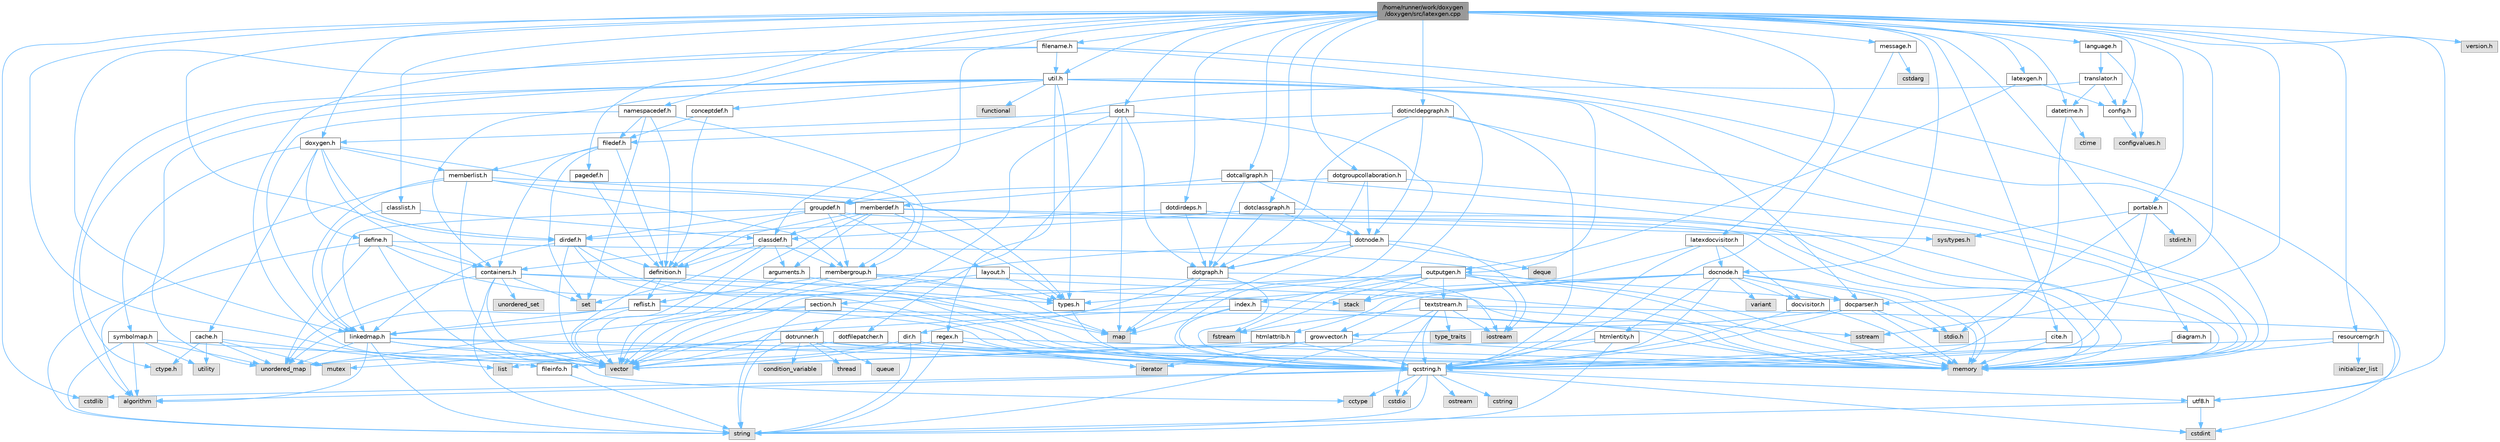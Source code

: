 digraph "/home/runner/work/doxygen/doxygen/src/latexgen.cpp"
{
 // INTERACTIVE_SVG=YES
 // LATEX_PDF_SIZE
  bgcolor="transparent";
  edge [fontname=Helvetica,fontsize=10,labelfontname=Helvetica,labelfontsize=10];
  node [fontname=Helvetica,fontsize=10,shape=box,height=0.2,width=0.4];
  Node1 [label="/home/runner/work/doxygen\l/doxygen/src/latexgen.cpp",height=0.2,width=0.4,color="gray40", fillcolor="grey60", style="filled", fontcolor="black",tooltip=" "];
  Node1 -> Node2 [color="steelblue1",style="solid"];
  Node2 [label="cstdlib",height=0.2,width=0.4,color="grey60", fillcolor="#E0E0E0", style="filled",tooltip=" "];
  Node1 -> Node3 [color="steelblue1",style="solid"];
  Node3 [label="sstream",height=0.2,width=0.4,color="grey60", fillcolor="#E0E0E0", style="filled",tooltip=" "];
  Node1 -> Node4 [color="steelblue1",style="solid"];
  Node4 [label="latexgen.h",height=0.2,width=0.4,color="grey40", fillcolor="white", style="filled",URL="$d6/d9c/latexgen_8h.html",tooltip=" "];
  Node4 -> Node5 [color="steelblue1",style="solid"];
  Node5 [label="config.h",height=0.2,width=0.4,color="grey40", fillcolor="white", style="filled",URL="$db/d16/config_8h.html",tooltip=" "];
  Node5 -> Node6 [color="steelblue1",style="solid"];
  Node6 [label="configvalues.h",height=0.2,width=0.4,color="grey60", fillcolor="#E0E0E0", style="filled",tooltip=" "];
  Node4 -> Node7 [color="steelblue1",style="solid"];
  Node7 [label="outputgen.h",height=0.2,width=0.4,color="grey40", fillcolor="white", style="filled",URL="$df/d06/outputgen_8h.html",tooltip=" "];
  Node7 -> Node8 [color="steelblue1",style="solid"];
  Node8 [label="memory",height=0.2,width=0.4,color="grey60", fillcolor="#E0E0E0", style="filled",tooltip=" "];
  Node7 -> Node9 [color="steelblue1",style="solid"];
  Node9 [label="stack",height=0.2,width=0.4,color="grey60", fillcolor="#E0E0E0", style="filled",tooltip=" "];
  Node7 -> Node10 [color="steelblue1",style="solid"];
  Node10 [label="iostream",height=0.2,width=0.4,color="grey60", fillcolor="#E0E0E0", style="filled",tooltip=" "];
  Node7 -> Node11 [color="steelblue1",style="solid"];
  Node11 [label="fstream",height=0.2,width=0.4,color="grey60", fillcolor="#E0E0E0", style="filled",tooltip=" "];
  Node7 -> Node12 [color="steelblue1",style="solid"];
  Node12 [label="types.h",height=0.2,width=0.4,color="grey40", fillcolor="white", style="filled",URL="$d9/d49/types_8h.html",tooltip="This file contains a number of basic enums and types."];
  Node12 -> Node13 [color="steelblue1",style="solid"];
  Node13 [label="qcstring.h",height=0.2,width=0.4,color="grey40", fillcolor="white", style="filled",URL="$d7/d5c/qcstring_8h.html",tooltip=" "];
  Node13 -> Node14 [color="steelblue1",style="solid"];
  Node14 [label="string",height=0.2,width=0.4,color="grey60", fillcolor="#E0E0E0", style="filled",tooltip=" "];
  Node13 -> Node15 [color="steelblue1",style="solid"];
  Node15 [label="algorithm",height=0.2,width=0.4,color="grey60", fillcolor="#E0E0E0", style="filled",tooltip=" "];
  Node13 -> Node16 [color="steelblue1",style="solid"];
  Node16 [label="cctype",height=0.2,width=0.4,color="grey60", fillcolor="#E0E0E0", style="filled",tooltip=" "];
  Node13 -> Node17 [color="steelblue1",style="solid"];
  Node17 [label="cstring",height=0.2,width=0.4,color="grey60", fillcolor="#E0E0E0", style="filled",tooltip=" "];
  Node13 -> Node18 [color="steelblue1",style="solid"];
  Node18 [label="cstdio",height=0.2,width=0.4,color="grey60", fillcolor="#E0E0E0", style="filled",tooltip=" "];
  Node13 -> Node2 [color="steelblue1",style="solid"];
  Node13 -> Node19 [color="steelblue1",style="solid"];
  Node19 [label="cstdint",height=0.2,width=0.4,color="grey60", fillcolor="#E0E0E0", style="filled",tooltip=" "];
  Node13 -> Node20 [color="steelblue1",style="solid"];
  Node20 [label="ostream",height=0.2,width=0.4,color="grey60", fillcolor="#E0E0E0", style="filled",tooltip=" "];
  Node13 -> Node21 [color="steelblue1",style="solid"];
  Node21 [label="utf8.h",height=0.2,width=0.4,color="grey40", fillcolor="white", style="filled",URL="$db/d7c/utf8_8h.html",tooltip="Various UTF8 related helper functions."];
  Node21 -> Node19 [color="steelblue1",style="solid"];
  Node21 -> Node14 [color="steelblue1",style="solid"];
  Node7 -> Node22 [color="steelblue1",style="solid"];
  Node22 [label="index.h",height=0.2,width=0.4,color="grey40", fillcolor="white", style="filled",URL="$d1/db5/index_8h.html",tooltip=" "];
  Node22 -> Node8 [color="steelblue1",style="solid"];
  Node22 -> Node23 [color="steelblue1",style="solid"];
  Node23 [label="vector",height=0.2,width=0.4,color="grey60", fillcolor="#E0E0E0", style="filled",tooltip=" "];
  Node22 -> Node24 [color="steelblue1",style="solid"];
  Node24 [label="map",height=0.2,width=0.4,color="grey60", fillcolor="#E0E0E0", style="filled",tooltip=" "];
  Node22 -> Node13 [color="steelblue1",style="solid"];
  Node7 -> Node25 [color="steelblue1",style="solid"];
  Node25 [label="section.h",height=0.2,width=0.4,color="grey40", fillcolor="white", style="filled",URL="$d1/d2a/section_8h.html",tooltip=" "];
  Node25 -> Node14 [color="steelblue1",style="solid"];
  Node25 -> Node26 [color="steelblue1",style="solid"];
  Node26 [label="unordered_map",height=0.2,width=0.4,color="grey60", fillcolor="#E0E0E0", style="filled",tooltip=" "];
  Node25 -> Node13 [color="steelblue1",style="solid"];
  Node25 -> Node27 [color="steelblue1",style="solid"];
  Node27 [label="linkedmap.h",height=0.2,width=0.4,color="grey40", fillcolor="white", style="filled",URL="$da/de1/linkedmap_8h.html",tooltip=" "];
  Node27 -> Node26 [color="steelblue1",style="solid"];
  Node27 -> Node23 [color="steelblue1",style="solid"];
  Node27 -> Node8 [color="steelblue1",style="solid"];
  Node27 -> Node14 [color="steelblue1",style="solid"];
  Node27 -> Node15 [color="steelblue1",style="solid"];
  Node27 -> Node16 [color="steelblue1",style="solid"];
  Node27 -> Node13 [color="steelblue1",style="solid"];
  Node7 -> Node28 [color="steelblue1",style="solid"];
  Node28 [label="textstream.h",height=0.2,width=0.4,color="grey40", fillcolor="white", style="filled",URL="$d4/d7d/textstream_8h.html",tooltip=" "];
  Node28 -> Node14 [color="steelblue1",style="solid"];
  Node28 -> Node10 [color="steelblue1",style="solid"];
  Node28 -> Node3 [color="steelblue1",style="solid"];
  Node28 -> Node19 [color="steelblue1",style="solid"];
  Node28 -> Node18 [color="steelblue1",style="solid"];
  Node28 -> Node11 [color="steelblue1",style="solid"];
  Node28 -> Node29 [color="steelblue1",style="solid"];
  Node29 [label="type_traits",height=0.2,width=0.4,color="grey60", fillcolor="#E0E0E0", style="filled",tooltip=" "];
  Node28 -> Node13 [color="steelblue1",style="solid"];
  Node7 -> Node30 [color="steelblue1",style="solid"];
  Node30 [label="docparser.h",height=0.2,width=0.4,color="grey40", fillcolor="white", style="filled",URL="$de/d9c/docparser_8h.html",tooltip=" "];
  Node30 -> Node31 [color="steelblue1",style="solid"];
  Node31 [label="stdio.h",height=0.2,width=0.4,color="grey60", fillcolor="#E0E0E0", style="filled",tooltip=" "];
  Node30 -> Node8 [color="steelblue1",style="solid"];
  Node30 -> Node13 [color="steelblue1",style="solid"];
  Node30 -> Node32 [color="steelblue1",style="solid"];
  Node32 [label="growvector.h",height=0.2,width=0.4,color="grey40", fillcolor="white", style="filled",URL="$d7/d50/growvector_8h.html",tooltip=" "];
  Node32 -> Node23 [color="steelblue1",style="solid"];
  Node32 -> Node8 [color="steelblue1",style="solid"];
  Node32 -> Node33 [color="steelblue1",style="solid"];
  Node33 [label="iterator",height=0.2,width=0.4,color="grey60", fillcolor="#E0E0E0", style="filled",tooltip=" "];
  Node1 -> Node5 [color="steelblue1",style="solid"];
  Node1 -> Node34 [color="steelblue1",style="solid"];
  Node34 [label="message.h",height=0.2,width=0.4,color="grey40", fillcolor="white", style="filled",URL="$d2/d0d/message_8h.html",tooltip=" "];
  Node34 -> Node35 [color="steelblue1",style="solid"];
  Node35 [label="cstdarg",height=0.2,width=0.4,color="grey60", fillcolor="#E0E0E0", style="filled",tooltip=" "];
  Node34 -> Node13 [color="steelblue1",style="solid"];
  Node1 -> Node36 [color="steelblue1",style="solid"];
  Node36 [label="doxygen.h",height=0.2,width=0.4,color="grey40", fillcolor="white", style="filled",URL="$d1/da1/doxygen_8h.html",tooltip=" "];
  Node36 -> Node37 [color="steelblue1",style="solid"];
  Node37 [label="containers.h",height=0.2,width=0.4,color="grey40", fillcolor="white", style="filled",URL="$d5/d75/containers_8h.html",tooltip=" "];
  Node37 -> Node23 [color="steelblue1",style="solid"];
  Node37 -> Node14 [color="steelblue1",style="solid"];
  Node37 -> Node38 [color="steelblue1",style="solid"];
  Node38 [label="set",height=0.2,width=0.4,color="grey60", fillcolor="#E0E0E0", style="filled",tooltip=" "];
  Node37 -> Node24 [color="steelblue1",style="solid"];
  Node37 -> Node39 [color="steelblue1",style="solid"];
  Node39 [label="unordered_set",height=0.2,width=0.4,color="grey60", fillcolor="#E0E0E0", style="filled",tooltip=" "];
  Node37 -> Node26 [color="steelblue1",style="solid"];
  Node37 -> Node9 [color="steelblue1",style="solid"];
  Node36 -> Node40 [color="steelblue1",style="solid"];
  Node40 [label="membergroup.h",height=0.2,width=0.4,color="grey40", fillcolor="white", style="filled",URL="$d9/d11/membergroup_8h.html",tooltip=" "];
  Node40 -> Node23 [color="steelblue1",style="solid"];
  Node40 -> Node24 [color="steelblue1",style="solid"];
  Node40 -> Node8 [color="steelblue1",style="solid"];
  Node40 -> Node12 [color="steelblue1",style="solid"];
  Node40 -> Node41 [color="steelblue1",style="solid"];
  Node41 [label="reflist.h",height=0.2,width=0.4,color="grey40", fillcolor="white", style="filled",URL="$d1/d02/reflist_8h.html",tooltip=" "];
  Node41 -> Node23 [color="steelblue1",style="solid"];
  Node41 -> Node26 [color="steelblue1",style="solid"];
  Node41 -> Node8 [color="steelblue1",style="solid"];
  Node41 -> Node13 [color="steelblue1",style="solid"];
  Node41 -> Node27 [color="steelblue1",style="solid"];
  Node36 -> Node42 [color="steelblue1",style="solid"];
  Node42 [label="dirdef.h",height=0.2,width=0.4,color="grey40", fillcolor="white", style="filled",URL="$d6/d15/dirdef_8h.html",tooltip=" "];
  Node42 -> Node23 [color="steelblue1",style="solid"];
  Node42 -> Node24 [color="steelblue1",style="solid"];
  Node42 -> Node13 [color="steelblue1",style="solid"];
  Node42 -> Node27 [color="steelblue1",style="solid"];
  Node42 -> Node43 [color="steelblue1",style="solid"];
  Node43 [label="definition.h",height=0.2,width=0.4,color="grey40", fillcolor="white", style="filled",URL="$df/da1/definition_8h.html",tooltip=" "];
  Node43 -> Node23 [color="steelblue1",style="solid"];
  Node43 -> Node12 [color="steelblue1",style="solid"];
  Node43 -> Node41 [color="steelblue1",style="solid"];
  Node36 -> Node44 [color="steelblue1",style="solid"];
  Node44 [label="memberlist.h",height=0.2,width=0.4,color="grey40", fillcolor="white", style="filled",URL="$dd/d78/memberlist_8h.html",tooltip=" "];
  Node44 -> Node23 [color="steelblue1",style="solid"];
  Node44 -> Node15 [color="steelblue1",style="solid"];
  Node44 -> Node45 [color="steelblue1",style="solid"];
  Node45 [label="memberdef.h",height=0.2,width=0.4,color="grey40", fillcolor="white", style="filled",URL="$d4/d46/memberdef_8h.html",tooltip=" "];
  Node45 -> Node23 [color="steelblue1",style="solid"];
  Node45 -> Node8 [color="steelblue1",style="solid"];
  Node45 -> Node46 [color="steelblue1",style="solid"];
  Node46 [label="sys/types.h",height=0.2,width=0.4,color="grey60", fillcolor="#E0E0E0", style="filled",tooltip=" "];
  Node45 -> Node12 [color="steelblue1",style="solid"];
  Node45 -> Node43 [color="steelblue1",style="solid"];
  Node45 -> Node47 [color="steelblue1",style="solid"];
  Node47 [label="arguments.h",height=0.2,width=0.4,color="grey40", fillcolor="white", style="filled",URL="$df/d9b/arguments_8h.html",tooltip=" "];
  Node47 -> Node23 [color="steelblue1",style="solid"];
  Node47 -> Node13 [color="steelblue1",style="solid"];
  Node45 -> Node48 [color="steelblue1",style="solid"];
  Node48 [label="classdef.h",height=0.2,width=0.4,color="grey40", fillcolor="white", style="filled",URL="$d1/da6/classdef_8h.html",tooltip=" "];
  Node48 -> Node23 [color="steelblue1",style="solid"];
  Node48 -> Node38 [color="steelblue1",style="solid"];
  Node48 -> Node37 [color="steelblue1",style="solid"];
  Node48 -> Node43 [color="steelblue1",style="solid"];
  Node48 -> Node47 [color="steelblue1",style="solid"];
  Node48 -> Node40 [color="steelblue1",style="solid"];
  Node44 -> Node27 [color="steelblue1",style="solid"];
  Node44 -> Node12 [color="steelblue1",style="solid"];
  Node44 -> Node40 [color="steelblue1",style="solid"];
  Node36 -> Node49 [color="steelblue1",style="solid"];
  Node49 [label="define.h",height=0.2,width=0.4,color="grey40", fillcolor="white", style="filled",URL="$df/d67/define_8h.html",tooltip=" "];
  Node49 -> Node23 [color="steelblue1",style="solid"];
  Node49 -> Node8 [color="steelblue1",style="solid"];
  Node49 -> Node14 [color="steelblue1",style="solid"];
  Node49 -> Node26 [color="steelblue1",style="solid"];
  Node49 -> Node13 [color="steelblue1",style="solid"];
  Node49 -> Node37 [color="steelblue1",style="solid"];
  Node36 -> Node50 [color="steelblue1",style="solid"];
  Node50 [label="cache.h",height=0.2,width=0.4,color="grey40", fillcolor="white", style="filled",URL="$d3/d26/cache_8h.html",tooltip=" "];
  Node50 -> Node51 [color="steelblue1",style="solid"];
  Node51 [label="list",height=0.2,width=0.4,color="grey60", fillcolor="#E0E0E0", style="filled",tooltip=" "];
  Node50 -> Node26 [color="steelblue1",style="solid"];
  Node50 -> Node52 [color="steelblue1",style="solid"];
  Node52 [label="mutex",height=0.2,width=0.4,color="grey60", fillcolor="#E0E0E0", style="filled",tooltip=" "];
  Node50 -> Node53 [color="steelblue1",style="solid"];
  Node53 [label="utility",height=0.2,width=0.4,color="grey60", fillcolor="#E0E0E0", style="filled",tooltip=" "];
  Node50 -> Node54 [color="steelblue1",style="solid"];
  Node54 [label="ctype.h",height=0.2,width=0.4,color="grey60", fillcolor="#E0E0E0", style="filled",tooltip=" "];
  Node36 -> Node55 [color="steelblue1",style="solid"];
  Node55 [label="symbolmap.h",height=0.2,width=0.4,color="grey40", fillcolor="white", style="filled",URL="$d7/ddd/symbolmap_8h.html",tooltip=" "];
  Node55 -> Node15 [color="steelblue1",style="solid"];
  Node55 -> Node26 [color="steelblue1",style="solid"];
  Node55 -> Node23 [color="steelblue1",style="solid"];
  Node55 -> Node14 [color="steelblue1",style="solid"];
  Node55 -> Node53 [color="steelblue1",style="solid"];
  Node1 -> Node56 [color="steelblue1",style="solid"];
  Node56 [label="util.h",height=0.2,width=0.4,color="grey40", fillcolor="white", style="filled",URL="$d8/d3c/util_8h.html",tooltip="A bunch of utility functions."];
  Node56 -> Node8 [color="steelblue1",style="solid"];
  Node56 -> Node26 [color="steelblue1",style="solid"];
  Node56 -> Node15 [color="steelblue1",style="solid"];
  Node56 -> Node57 [color="steelblue1",style="solid"];
  Node57 [label="functional",height=0.2,width=0.4,color="grey60", fillcolor="#E0E0E0", style="filled",tooltip=" "];
  Node56 -> Node11 [color="steelblue1",style="solid"];
  Node56 -> Node54 [color="steelblue1",style="solid"];
  Node56 -> Node12 [color="steelblue1",style="solid"];
  Node56 -> Node30 [color="steelblue1",style="solid"];
  Node56 -> Node37 [color="steelblue1",style="solid"];
  Node56 -> Node7 [color="steelblue1",style="solid"];
  Node56 -> Node58 [color="steelblue1",style="solid"];
  Node58 [label="regex.h",height=0.2,width=0.4,color="grey40", fillcolor="white", style="filled",URL="$d1/d21/regex_8h.html",tooltip=" "];
  Node58 -> Node8 [color="steelblue1",style="solid"];
  Node58 -> Node14 [color="steelblue1",style="solid"];
  Node58 -> Node23 [color="steelblue1",style="solid"];
  Node58 -> Node33 [color="steelblue1",style="solid"];
  Node56 -> Node59 [color="steelblue1",style="solid"];
  Node59 [label="conceptdef.h",height=0.2,width=0.4,color="grey40", fillcolor="white", style="filled",URL="$da/df1/conceptdef_8h.html",tooltip=" "];
  Node59 -> Node43 [color="steelblue1",style="solid"];
  Node59 -> Node60 [color="steelblue1",style="solid"];
  Node60 [label="filedef.h",height=0.2,width=0.4,color="grey40", fillcolor="white", style="filled",URL="$d4/d3a/filedef_8h.html",tooltip=" "];
  Node60 -> Node38 [color="steelblue1",style="solid"];
  Node60 -> Node43 [color="steelblue1",style="solid"];
  Node60 -> Node44 [color="steelblue1",style="solid"];
  Node60 -> Node37 [color="steelblue1",style="solid"];
  Node1 -> Node61 [color="steelblue1",style="solid"];
  Node61 [label="diagram.h",height=0.2,width=0.4,color="grey40", fillcolor="white", style="filled",URL="$d9/d1b/diagram_8h.html",tooltip=" "];
  Node61 -> Node8 [color="steelblue1",style="solid"];
  Node61 -> Node13 [color="steelblue1",style="solid"];
  Node1 -> Node62 [color="steelblue1",style="solid"];
  Node62 [label="language.h",height=0.2,width=0.4,color="grey40", fillcolor="white", style="filled",URL="$d8/dce/language_8h.html",tooltip=" "];
  Node62 -> Node63 [color="steelblue1",style="solid"];
  Node63 [label="translator.h",height=0.2,width=0.4,color="grey40", fillcolor="white", style="filled",URL="$d9/df1/translator_8h.html",tooltip=" "];
  Node63 -> Node48 [color="steelblue1",style="solid"];
  Node63 -> Node5 [color="steelblue1",style="solid"];
  Node63 -> Node64 [color="steelblue1",style="solid"];
  Node64 [label="datetime.h",height=0.2,width=0.4,color="grey40", fillcolor="white", style="filled",URL="$de/d1b/datetime_8h.html",tooltip=" "];
  Node64 -> Node65 [color="steelblue1",style="solid"];
  Node65 [label="ctime",height=0.2,width=0.4,color="grey60", fillcolor="#E0E0E0", style="filled",tooltip=" "];
  Node64 -> Node13 [color="steelblue1",style="solid"];
  Node62 -> Node6 [color="steelblue1",style="solid"];
  Node1 -> Node66 [color="steelblue1",style="solid"];
  Node66 [label="version.h",height=0.2,width=0.4,color="grey60", fillcolor="#E0E0E0", style="filled",tooltip=" "];
  Node1 -> Node67 [color="steelblue1",style="solid"];
  Node67 [label="dot.h",height=0.2,width=0.4,color="grey40", fillcolor="white", style="filled",URL="$d6/d4a/dot_8h.html",tooltip=" "];
  Node67 -> Node24 [color="steelblue1",style="solid"];
  Node67 -> Node13 [color="steelblue1",style="solid"];
  Node67 -> Node68 [color="steelblue1",style="solid"];
  Node68 [label="dotgraph.h",height=0.2,width=0.4,color="grey40", fillcolor="white", style="filled",URL="$d0/daa/dotgraph_8h.html",tooltip=" "];
  Node68 -> Node10 [color="steelblue1",style="solid"];
  Node68 -> Node24 [color="steelblue1",style="solid"];
  Node68 -> Node13 [color="steelblue1",style="solid"];
  Node68 -> Node69 [color="steelblue1",style="solid"];
  Node69 [label="dir.h",height=0.2,width=0.4,color="grey40", fillcolor="white", style="filled",URL="$df/d9c/dir_8h.html",tooltip=" "];
  Node69 -> Node14 [color="steelblue1",style="solid"];
  Node69 -> Node8 [color="steelblue1",style="solid"];
  Node69 -> Node70 [color="steelblue1",style="solid"];
  Node70 [label="fileinfo.h",height=0.2,width=0.4,color="grey40", fillcolor="white", style="filled",URL="$df/d45/fileinfo_8h.html",tooltip=" "];
  Node70 -> Node14 [color="steelblue1",style="solid"];
  Node67 -> Node71 [color="steelblue1",style="solid"];
  Node71 [label="dotfilepatcher.h",height=0.2,width=0.4,color="grey40", fillcolor="white", style="filled",URL="$d3/d38/dotfilepatcher_8h.html",tooltip=" "];
  Node71 -> Node23 [color="steelblue1",style="solid"];
  Node71 -> Node13 [color="steelblue1",style="solid"];
  Node67 -> Node72 [color="steelblue1",style="solid"];
  Node72 [label="dotrunner.h",height=0.2,width=0.4,color="grey40", fillcolor="white", style="filled",URL="$d2/dd1/dotrunner_8h.html",tooltip=" "];
  Node72 -> Node14 [color="steelblue1",style="solid"];
  Node72 -> Node73 [color="steelblue1",style="solid"];
  Node73 [label="thread",height=0.2,width=0.4,color="grey60", fillcolor="#E0E0E0", style="filled",tooltip=" "];
  Node72 -> Node51 [color="steelblue1",style="solid"];
  Node72 -> Node74 [color="steelblue1",style="solid"];
  Node74 [label="queue",height=0.2,width=0.4,color="grey60", fillcolor="#E0E0E0", style="filled",tooltip=" "];
  Node72 -> Node52 [color="steelblue1",style="solid"];
  Node72 -> Node75 [color="steelblue1",style="solid"];
  Node75 [label="condition_variable",height=0.2,width=0.4,color="grey60", fillcolor="#E0E0E0", style="filled",tooltip=" "];
  Node72 -> Node8 [color="steelblue1",style="solid"];
  Node72 -> Node13 [color="steelblue1",style="solid"];
  Node67 -> Node36 [color="steelblue1",style="solid"];
  Node1 -> Node76 [color="steelblue1",style="solid"];
  Node76 [label="dotcallgraph.h",height=0.2,width=0.4,color="grey40", fillcolor="white", style="filled",URL="$dc/dcf/dotcallgraph_8h.html",tooltip=" "];
  Node76 -> Node8 [color="steelblue1",style="solid"];
  Node76 -> Node77 [color="steelblue1",style="solid"];
  Node77 [label="dotnode.h",height=0.2,width=0.4,color="grey40", fillcolor="white", style="filled",URL="$d8/d3b/dotnode_8h.html",tooltip=" "];
  Node77 -> Node23 [color="steelblue1",style="solid"];
  Node77 -> Node24 [color="steelblue1",style="solid"];
  Node77 -> Node78 [color="steelblue1",style="solid"];
  Node78 [label="deque",height=0.2,width=0.4,color="grey60", fillcolor="#E0E0E0", style="filled",tooltip=" "];
  Node77 -> Node10 [color="steelblue1",style="solid"];
  Node77 -> Node68 [color="steelblue1",style="solid"];
  Node76 -> Node68 [color="steelblue1",style="solid"];
  Node76 -> Node45 [color="steelblue1",style="solid"];
  Node1 -> Node79 [color="steelblue1",style="solid"];
  Node79 [label="dotclassgraph.h",height=0.2,width=0.4,color="grey40", fillcolor="white", style="filled",URL="$d5/d04/dotclassgraph_8h.html",tooltip=" "];
  Node79 -> Node8 [color="steelblue1",style="solid"];
  Node79 -> Node48 [color="steelblue1",style="solid"];
  Node79 -> Node77 [color="steelblue1",style="solid"];
  Node79 -> Node68 [color="steelblue1",style="solid"];
  Node1 -> Node80 [color="steelblue1",style="solid"];
  Node80 [label="dotdirdeps.h",height=0.2,width=0.4,color="grey40", fillcolor="white", style="filled",URL="$d3/dcf/dotdirdeps_8h.html",tooltip=" "];
  Node80 -> Node8 [color="steelblue1",style="solid"];
  Node80 -> Node68 [color="steelblue1",style="solid"];
  Node80 -> Node42 [color="steelblue1",style="solid"];
  Node1 -> Node81 [color="steelblue1",style="solid"];
  Node81 [label="dotgroupcollaboration.h",height=0.2,width=0.4,color="grey40", fillcolor="white", style="filled",URL="$d7/d99/dotgroupcollaboration_8h.html",tooltip=" "];
  Node81 -> Node8 [color="steelblue1",style="solid"];
  Node81 -> Node77 [color="steelblue1",style="solid"];
  Node81 -> Node68 [color="steelblue1",style="solid"];
  Node81 -> Node82 [color="steelblue1",style="solid"];
  Node82 [label="groupdef.h",height=0.2,width=0.4,color="grey40", fillcolor="white", style="filled",URL="$d1/de6/groupdef_8h.html",tooltip=" "];
  Node82 -> Node8 [color="steelblue1",style="solid"];
  Node82 -> Node43 [color="steelblue1",style="solid"];
  Node82 -> Node42 [color="steelblue1",style="solid"];
  Node82 -> Node83 [color="steelblue1",style="solid"];
  Node83 [label="layout.h",height=0.2,width=0.4,color="grey40", fillcolor="white", style="filled",URL="$db/d51/layout_8h.html",tooltip=" "];
  Node83 -> Node8 [color="steelblue1",style="solid"];
  Node83 -> Node23 [color="steelblue1",style="solid"];
  Node83 -> Node12 [color="steelblue1",style="solid"];
  Node82 -> Node40 [color="steelblue1",style="solid"];
  Node82 -> Node27 [color="steelblue1",style="solid"];
  Node1 -> Node84 [color="steelblue1",style="solid"];
  Node84 [label="dotincldepgraph.h",height=0.2,width=0.4,color="grey40", fillcolor="white", style="filled",URL="$dd/d8c/dotincldepgraph_8h.html",tooltip=" "];
  Node84 -> Node8 [color="steelblue1",style="solid"];
  Node84 -> Node13 [color="steelblue1",style="solid"];
  Node84 -> Node60 [color="steelblue1",style="solid"];
  Node84 -> Node77 [color="steelblue1",style="solid"];
  Node84 -> Node68 [color="steelblue1",style="solid"];
  Node1 -> Node85 [color="steelblue1",style="solid"];
  Node85 [label="pagedef.h",height=0.2,width=0.4,color="grey40", fillcolor="white", style="filled",URL="$dd/d66/pagedef_8h.html",tooltip=" "];
  Node85 -> Node43 [color="steelblue1",style="solid"];
  Node1 -> Node30 [color="steelblue1",style="solid"];
  Node1 -> Node86 [color="steelblue1",style="solid"];
  Node86 [label="docnode.h",height=0.2,width=0.4,color="grey40", fillcolor="white", style="filled",URL="$de/d2b/docnode_8h.html",tooltip=" "];
  Node86 -> Node31 [color="steelblue1",style="solid"];
  Node86 -> Node23 [color="steelblue1",style="solid"];
  Node86 -> Node8 [color="steelblue1",style="solid"];
  Node86 -> Node87 [color="steelblue1",style="solid"];
  Node87 [label="variant",height=0.2,width=0.4,color="grey60", fillcolor="#E0E0E0", style="filled",tooltip=" "];
  Node86 -> Node13 [color="steelblue1",style="solid"];
  Node86 -> Node88 [color="steelblue1",style="solid"];
  Node88 [label="docvisitor.h",height=0.2,width=0.4,color="grey40", fillcolor="white", style="filled",URL="$d2/d3c/docvisitor_8h.html",tooltip=" "];
  Node88 -> Node8 [color="steelblue1",style="solid"];
  Node88 -> Node13 [color="steelblue1",style="solid"];
  Node86 -> Node30 [color="steelblue1",style="solid"];
  Node86 -> Node89 [color="steelblue1",style="solid"];
  Node89 [label="htmlattrib.h",height=0.2,width=0.4,color="grey40", fillcolor="white", style="filled",URL="$d0/d73/htmlattrib_8h.html",tooltip=" "];
  Node89 -> Node23 [color="steelblue1",style="solid"];
  Node89 -> Node13 [color="steelblue1",style="solid"];
  Node86 -> Node90 [color="steelblue1",style="solid"];
  Node90 [label="htmlentity.h",height=0.2,width=0.4,color="grey40", fillcolor="white", style="filled",URL="$db/dc6/htmlentity_8h.html",tooltip=" "];
  Node90 -> Node26 [color="steelblue1",style="solid"];
  Node90 -> Node14 [color="steelblue1",style="solid"];
  Node90 -> Node13 [color="steelblue1",style="solid"];
  Node86 -> Node32 [color="steelblue1",style="solid"];
  Node1 -> Node91 [color="steelblue1",style="solid"];
  Node91 [label="latexdocvisitor.h",height=0.2,width=0.4,color="grey40", fillcolor="white", style="filled",URL="$d8/d99/latexdocvisitor_8h.html",tooltip=" "];
  Node91 -> Node9 [color="steelblue1",style="solid"];
  Node91 -> Node13 [color="steelblue1",style="solid"];
  Node91 -> Node88 [color="steelblue1",style="solid"];
  Node91 -> Node86 [color="steelblue1",style="solid"];
  Node1 -> Node42 [color="steelblue1",style="solid"];
  Node1 -> Node92 [color="steelblue1",style="solid"];
  Node92 [label="cite.h",height=0.2,width=0.4,color="grey40", fillcolor="white", style="filled",URL="$d7/d69/cite_8h.html",tooltip=" "];
  Node92 -> Node8 [color="steelblue1",style="solid"];
  Node92 -> Node13 [color="steelblue1",style="solid"];
  Node1 -> Node82 [color="steelblue1",style="solid"];
  Node1 -> Node93 [color="steelblue1",style="solid"];
  Node93 [label="classlist.h",height=0.2,width=0.4,color="grey40", fillcolor="white", style="filled",URL="$d2/df8/classlist_8h.html",tooltip=" "];
  Node93 -> Node27 [color="steelblue1",style="solid"];
  Node93 -> Node48 [color="steelblue1",style="solid"];
  Node1 -> Node94 [color="steelblue1",style="solid"];
  Node94 [label="namespacedef.h",height=0.2,width=0.4,color="grey40", fillcolor="white", style="filled",URL="$d7/d97/namespacedef_8h.html",tooltip=" "];
  Node94 -> Node38 [color="steelblue1",style="solid"];
  Node94 -> Node43 [color="steelblue1",style="solid"];
  Node94 -> Node60 [color="steelblue1",style="solid"];
  Node94 -> Node27 [color="steelblue1",style="solid"];
  Node94 -> Node40 [color="steelblue1",style="solid"];
  Node1 -> Node95 [color="steelblue1",style="solid"];
  Node95 [label="filename.h",height=0.2,width=0.4,color="grey40", fillcolor="white", style="filled",URL="$dc/dd6/filename_8h.html",tooltip=" "];
  Node95 -> Node8 [color="steelblue1",style="solid"];
  Node95 -> Node23 [color="steelblue1",style="solid"];
  Node95 -> Node27 [color="steelblue1",style="solid"];
  Node95 -> Node21 [color="steelblue1",style="solid"];
  Node95 -> Node56 [color="steelblue1",style="solid"];
  Node1 -> Node96 [color="steelblue1",style="solid"];
  Node96 [label="resourcemgr.h",height=0.2,width=0.4,color="grey40", fillcolor="white", style="filled",URL="$d6/d07/resourcemgr_8h.html",tooltip=" "];
  Node96 -> Node8 [color="steelblue1",style="solid"];
  Node96 -> Node97 [color="steelblue1",style="solid"];
  Node97 [label="initializer_list",height=0.2,width=0.4,color="grey60", fillcolor="#E0E0E0", style="filled",tooltip=" "];
  Node96 -> Node13 [color="steelblue1",style="solid"];
  Node1 -> Node98 [color="steelblue1",style="solid"];
  Node98 [label="portable.h",height=0.2,width=0.4,color="grey40", fillcolor="white", style="filled",URL="$d2/de2/portable_8h.html",tooltip="Portable versions of functions that are platform dependent."];
  Node98 -> Node31 [color="steelblue1",style="solid"];
  Node98 -> Node46 [color="steelblue1",style="solid"];
  Node98 -> Node99 [color="steelblue1",style="solid"];
  Node99 [label="stdint.h",height=0.2,width=0.4,color="grey60", fillcolor="#E0E0E0", style="filled",tooltip=" "];
  Node98 -> Node13 [color="steelblue1",style="solid"];
  Node1 -> Node70 [color="steelblue1",style="solid"];
  Node1 -> Node21 [color="steelblue1",style="solid"];
  Node1 -> Node64 [color="steelblue1",style="solid"];
}
